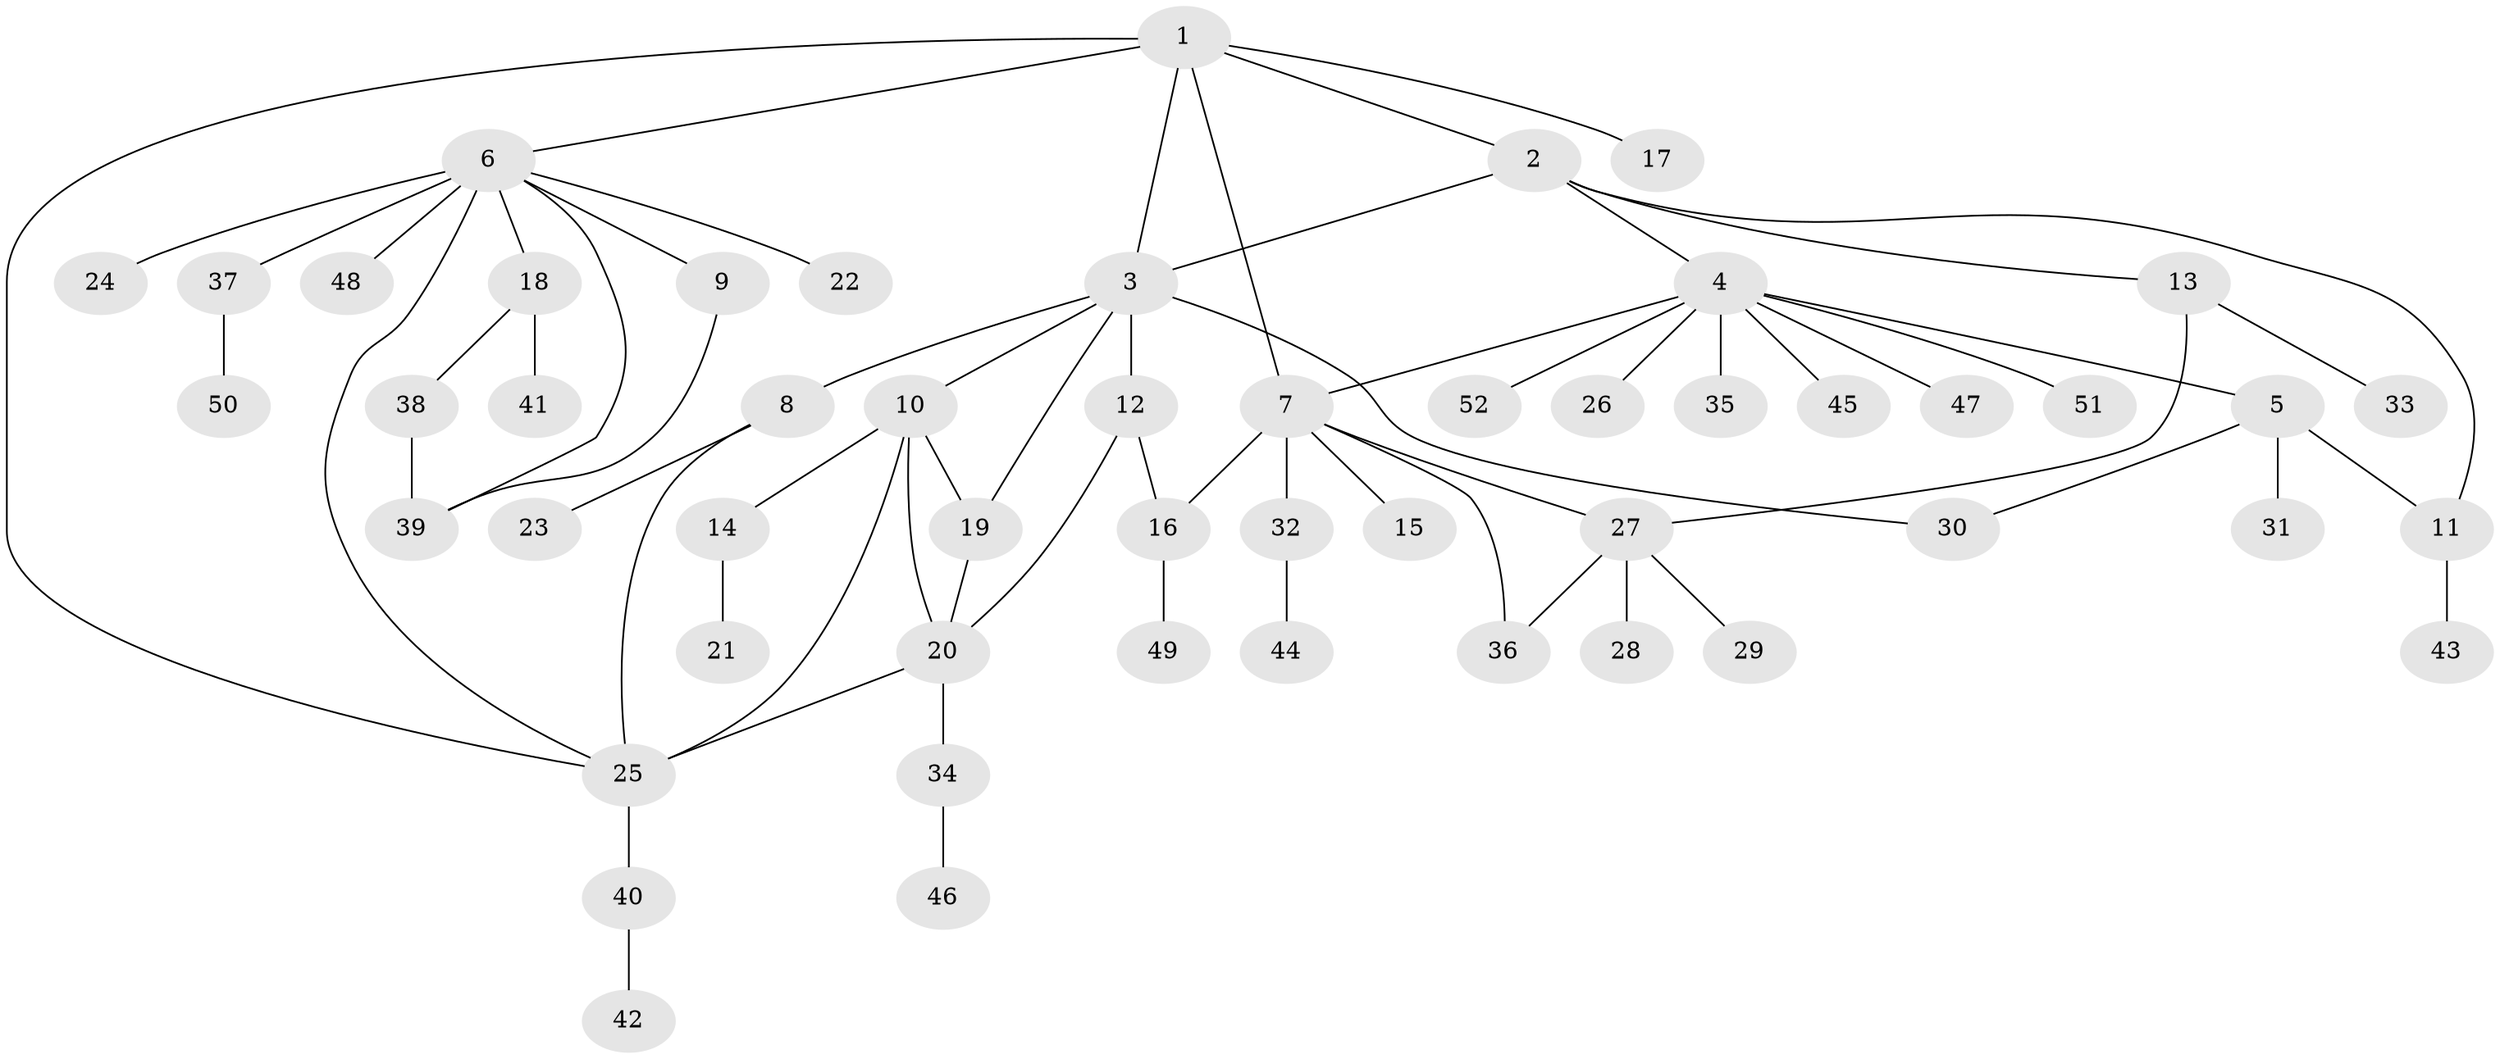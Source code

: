 // original degree distribution, {7: 0.009708737864077669, 6: 0.019417475728155338, 13: 0.009708737864077669, 10: 0.009708737864077669, 2: 0.1941747572815534, 11: 0.009708737864077669, 12: 0.009708737864077669, 4: 0.06796116504854369, 3: 0.06796116504854369, 1: 0.5533980582524272, 5: 0.04854368932038835}
// Generated by graph-tools (version 1.1) at 2025/35/03/09/25 02:35:24]
// undirected, 52 vertices, 67 edges
graph export_dot {
graph [start="1"]
  node [color=gray90,style=filled];
  1;
  2;
  3;
  4;
  5;
  6;
  7;
  8;
  9;
  10;
  11;
  12;
  13;
  14;
  15;
  16;
  17;
  18;
  19;
  20;
  21;
  22;
  23;
  24;
  25;
  26;
  27;
  28;
  29;
  30;
  31;
  32;
  33;
  34;
  35;
  36;
  37;
  38;
  39;
  40;
  41;
  42;
  43;
  44;
  45;
  46;
  47;
  48;
  49;
  50;
  51;
  52;
  1 -- 2 [weight=1.0];
  1 -- 3 [weight=1.0];
  1 -- 6 [weight=1.0];
  1 -- 7 [weight=1.0];
  1 -- 17 [weight=1.0];
  1 -- 25 [weight=1.0];
  2 -- 3 [weight=1.0];
  2 -- 4 [weight=1.0];
  2 -- 11 [weight=1.0];
  2 -- 13 [weight=1.0];
  3 -- 8 [weight=1.0];
  3 -- 10 [weight=1.0];
  3 -- 12 [weight=6.0];
  3 -- 19 [weight=1.0];
  3 -- 30 [weight=1.0];
  4 -- 5 [weight=1.0];
  4 -- 7 [weight=1.0];
  4 -- 26 [weight=1.0];
  4 -- 35 [weight=1.0];
  4 -- 45 [weight=1.0];
  4 -- 47 [weight=1.0];
  4 -- 51 [weight=1.0];
  4 -- 52 [weight=1.0];
  5 -- 11 [weight=1.0];
  5 -- 30 [weight=1.0];
  5 -- 31 [weight=4.0];
  6 -- 9 [weight=1.0];
  6 -- 18 [weight=1.0];
  6 -- 22 [weight=1.0];
  6 -- 24 [weight=2.0];
  6 -- 25 [weight=1.0];
  6 -- 37 [weight=1.0];
  6 -- 39 [weight=1.0];
  6 -- 48 [weight=1.0];
  7 -- 15 [weight=5.0];
  7 -- 16 [weight=1.0];
  7 -- 27 [weight=1.0];
  7 -- 32 [weight=1.0];
  7 -- 36 [weight=1.0];
  8 -- 23 [weight=1.0];
  8 -- 25 [weight=1.0];
  9 -- 39 [weight=1.0];
  10 -- 14 [weight=1.0];
  10 -- 19 [weight=1.0];
  10 -- 20 [weight=1.0];
  10 -- 25 [weight=1.0];
  11 -- 43 [weight=2.0];
  12 -- 16 [weight=1.0];
  12 -- 20 [weight=1.0];
  13 -- 27 [weight=1.0];
  13 -- 33 [weight=1.0];
  14 -- 21 [weight=1.0];
  16 -- 49 [weight=1.0];
  18 -- 38 [weight=1.0];
  18 -- 41 [weight=1.0];
  19 -- 20 [weight=1.0];
  20 -- 25 [weight=1.0];
  20 -- 34 [weight=1.0];
  25 -- 40 [weight=3.0];
  27 -- 28 [weight=1.0];
  27 -- 29 [weight=1.0];
  27 -- 36 [weight=1.0];
  32 -- 44 [weight=2.0];
  34 -- 46 [weight=1.0];
  37 -- 50 [weight=1.0];
  38 -- 39 [weight=1.0];
  40 -- 42 [weight=1.0];
}
